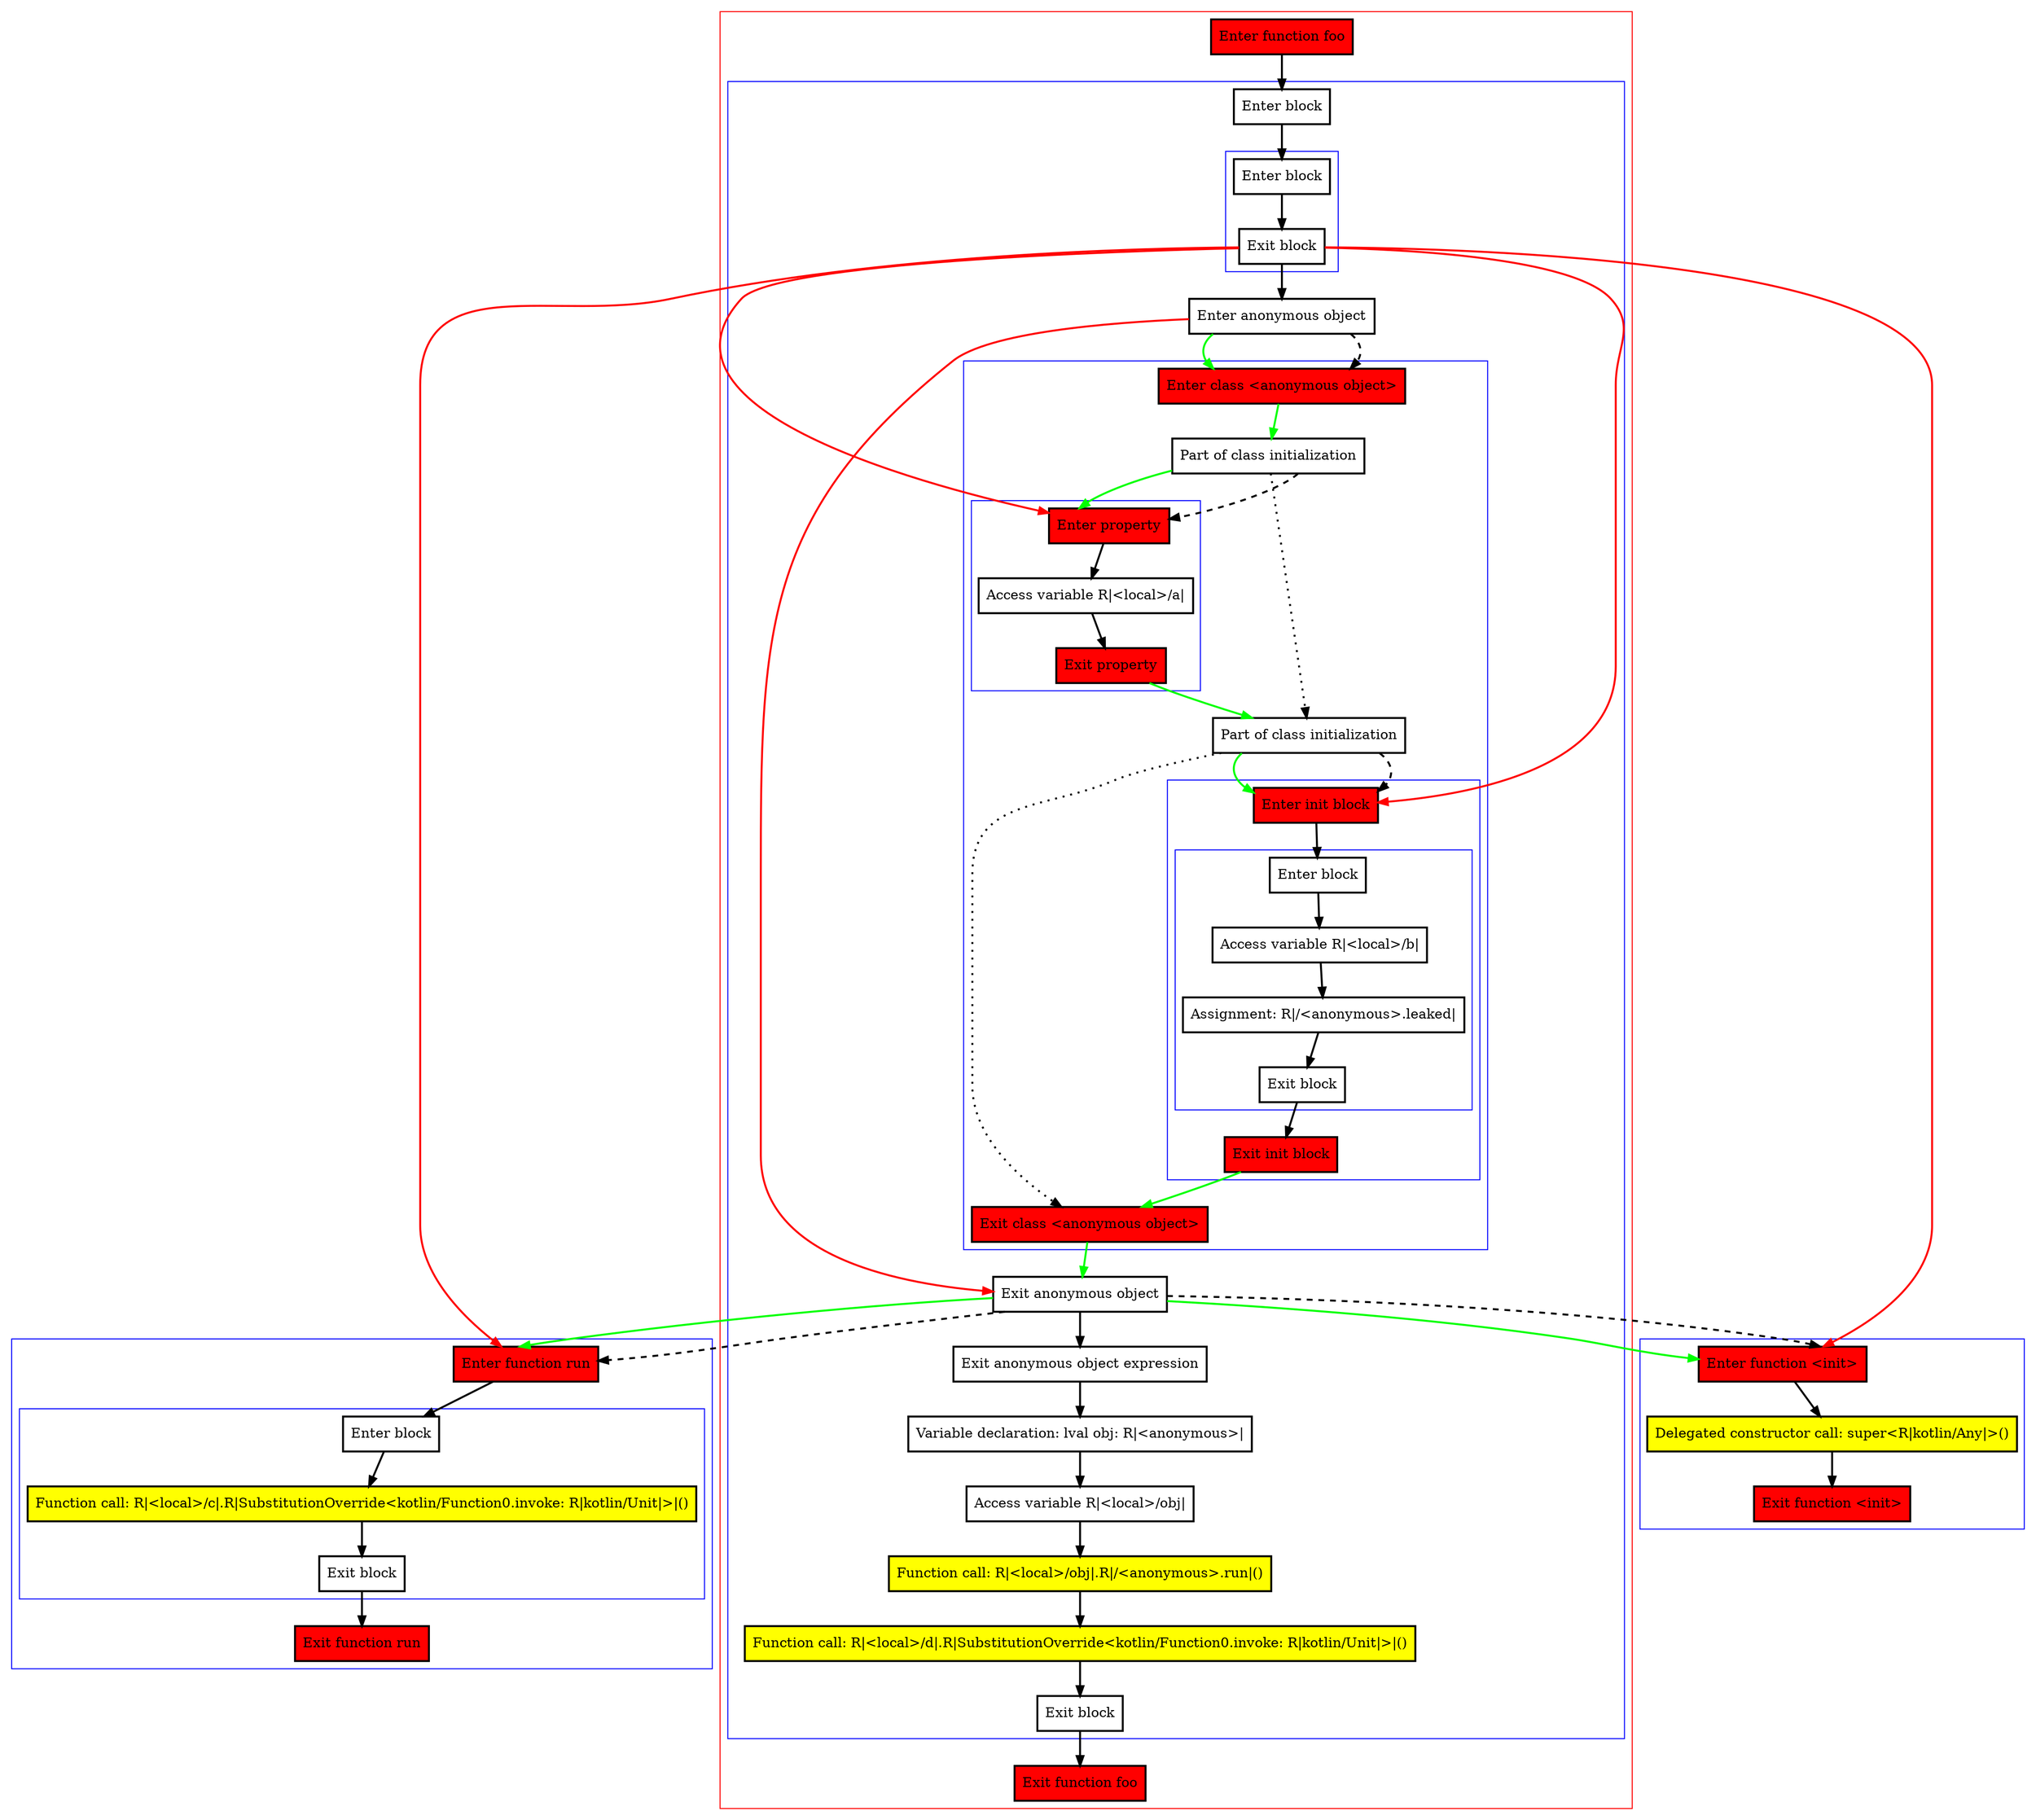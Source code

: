 digraph inAnonymousObject_kt {
    graph [nodesep=3]
    node [shape=box penwidth=2]
    edge [penwidth=2]

    subgraph cluster_0 {
        color=red
        0 [label="Enter function foo" style="filled" fillcolor=red];
        subgraph cluster_1 {
            color=blue
            1 [label="Enter block"];
            subgraph cluster_2 {
                color=blue
                2 [label="Enter block"];
                3 [label="Exit block"];
            }
            4 [label="Enter anonymous object"];
            subgraph cluster_3 {
                color=blue
                13 [label="Enter class <anonymous object>" style="filled" fillcolor=red];
                14 [label="Part of class initialization"];
                subgraph cluster_4 {
                    color=blue
                    17 [label="Enter property" style="filled" fillcolor=red];
                    18 [label="Access variable R|<local>/a|"];
                    19 [label="Exit property" style="filled" fillcolor=red];
                }
                15 [label="Part of class initialization"];
                subgraph cluster_5 {
                    color=blue
                    20 [label="Enter init block" style="filled" fillcolor=red];
                    subgraph cluster_6 {
                        color=blue
                        21 [label="Enter block"];
                        22 [label="Access variable R|<local>/b|"];
                        23 [label="Assignment: R|/<anonymous>.leaked|"];
                        24 [label="Exit block"];
                    }
                    25 [label="Exit init block" style="filled" fillcolor=red];
                }
                16 [label="Exit class <anonymous object>" style="filled" fillcolor=red];
            }
            5 [label="Exit anonymous object"];
            6 [label="Exit anonymous object expression"];
            7 [label="Variable declaration: lval obj: R|<anonymous>|"];
            8 [label="Access variable R|<local>/obj|"];
            9 [label="Function call: R|<local>/obj|.R|/<anonymous>.run|()" style="filled" fillcolor=yellow];
            10 [label="Function call: R|<local>/d|.R|SubstitutionOverride<kotlin/Function0.invoke: R|kotlin/Unit|>|()" style="filled" fillcolor=yellow];
            11 [label="Exit block"];
        }
        12 [label="Exit function foo" style="filled" fillcolor=red];
    }
    subgraph cluster_7 {
        color=blue
        29 [label="Enter function run" style="filled" fillcolor=red];
        subgraph cluster_8 {
            color=blue
            30 [label="Enter block"];
            31 [label="Function call: R|<local>/c|.R|SubstitutionOverride<kotlin/Function0.invoke: R|kotlin/Unit|>|()" style="filled" fillcolor=yellow];
            32 [label="Exit block"];
        }
        33 [label="Exit function run" style="filled" fillcolor=red];
    }
    subgraph cluster_9 {
        color=blue
        26 [label="Enter function <init>" style="filled" fillcolor=red];
        27 [label="Delegated constructor call: super<R|kotlin/Any|>()" style="filled" fillcolor=yellow];
        28 [label="Exit function <init>" style="filled" fillcolor=red];
    }
    0 -> {1};
    1 -> {2};
    2 -> {3};
    3 -> {4};
    3 -> {17 20 26 29} [color=red];
    4 -> {13} [color=green];
    4 -> {5} [color=red];
    4 -> {13} [style=dashed];
    5 -> {6};
    5 -> {26 29} [color=green];
    5 -> {26 29} [style=dashed];
    6 -> {7};
    7 -> {8};
    8 -> {9};
    9 -> {10};
    10 -> {11};
    11 -> {12};
    13 -> {14} [color=green];
    14 -> {17} [color=green];
    14 -> {15} [style=dotted];
    14 -> {17} [style=dashed];
    15 -> {20} [color=green];
    15 -> {16} [style=dotted];
    15 -> {20} [style=dashed];
    16 -> {5} [color=green];
    17 -> {18};
    18 -> {19};
    19 -> {15} [color=green];
    20 -> {21};
    21 -> {22};
    22 -> {23};
    23 -> {24};
    24 -> {25};
    25 -> {16} [color=green];
    26 -> {27};
    27 -> {28};
    29 -> {30};
    30 -> {31};
    31 -> {32};
    32 -> {33};

}
